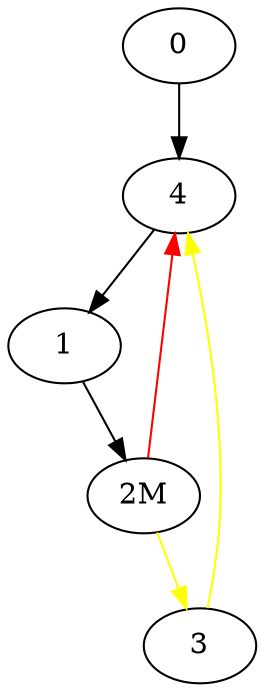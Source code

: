 Digraph G {
0->4;
1->"2M";
edge [color=red];
"2M"->4;
edge [color=black];
edge [color=yellow];
"2M"->3;
edge [color=black];
edge [color=yellow];
3->4;
edge [color=black];
3;
4->1;
}
